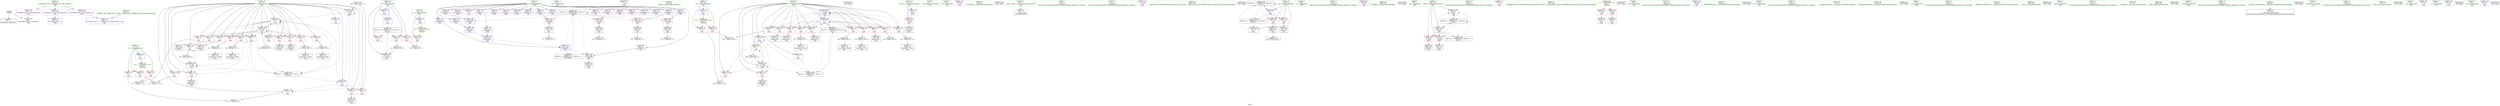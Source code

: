digraph "SVFG" {
	label="SVFG";

	Node0x5570ac5af1e0 [shape=record,color=grey,label="{NodeID: 0\nNullPtr}"];
	Node0x5570ac5af1e0 -> Node0x5570ac5d2420[style=solid];
	Node0x5570ac5af1e0 -> Node0x5570ac5d9cf0[style=solid];
	Node0x5570ac5d5b90 [shape=record,color=grey,label="{NodeID: 263\n144 = Binary(143, 97, )\n}"];
	Node0x5570ac5d5b90 -> Node0x5570ac5da060[style=solid];
	Node0x5570ac5d9ec0 [shape=record,color=blue,label="{NodeID: 180\n15\<--97\nti\<--\nmain\n}"];
	Node0x5570ac5d9ec0 -> Node0x5570ac5eb840[style=dashed];
	Node0x5570ac5d18e0 [shape=record,color=purple,label="{NodeID: 97\n204\<--21\narrayidx43\<--g\nmain\n}"];
	Node0x5570ac5d18e0 -> Node0x5570ac5d9350[style=solid];
	Node0x5570ac5af4e0 [shape=record,color=green,label="{NodeID: 14\n42\<--1\n.str.7\<--dummyObj\nGlob }"];
	Node0x5570ac5d49e0 [shape=record,color=blue,label="{NodeID: 194\n8\<--258\ni\<--inc74\nmain\n}"];
	Node0x5570ac5d49e0 -> Node0x5570ac5d6ec0[style=dashed];
	Node0x5570ac5d49e0 -> Node0x5570ac5d6f90[style=dashed];
	Node0x5570ac5d49e0 -> Node0x5570ac5d7060[style=dashed];
	Node0x5570ac5d49e0 -> Node0x5570ac5d7130[style=dashed];
	Node0x5570ac5d49e0 -> Node0x5570ac5d7200[style=dashed];
	Node0x5570ac5d49e0 -> Node0x5570ac5d72d0[style=dashed];
	Node0x5570ac5d49e0 -> Node0x5570ac5d73a0[style=dashed];
	Node0x5570ac5d49e0 -> Node0x5570ac5d7470[style=dashed];
	Node0x5570ac5d49e0 -> Node0x5570ac5d7540[style=dashed];
	Node0x5570ac5d49e0 -> Node0x5570ac5d7610[style=dashed];
	Node0x5570ac5d49e0 -> Node0x5570ac5da2d0[style=dashed];
	Node0x5570ac5d49e0 -> Node0x5570ac5d49e0[style=dashed];
	Node0x5570ac5d49e0 -> Node0x5570ac5d4ab0[style=dashed];
	Node0x5570ac5d49e0 -> Node0x5570ac5eb340[style=dashed];
	Node0x5570ac5d1420 [shape=record,color=purple,label="{NodeID: 111\n91\<--31\n\<--.str.3\nmain\n}"];
	Node0x5570ac5b49c0 [shape=record,color=green,label="{NodeID: 28\n13\<--14\nca\<--ca_field_insensitive\nGlob }"];
	Node0x5570ac5b49c0 -> Node0x5570ac5d83e0[style=solid];
	Node0x5570ac5b49c0 -> Node0x5570ac5d96f0[style=solid];
	Node0x5570ac5d7060 [shape=record,color=red,label="{NodeID: 125\n175\<--8\n\<--i\nmain\n}"];
	Node0x5570ac5d7060 -> Node0x5570ac5d2b00[style=solid];
	Node0x5570ac5d0a00 [shape=record,color=green,label="{NodeID: 42\n87\<--88\nfreopen\<--freopen_field_insensitive\n}"];
	Node0x5570ac5d7bc0 [shape=record,color=red,label="{NodeID: 139\n190\<--11\n\<--j\nmain\n}"];
	Node0x5570ac5d7bc0 -> Node0x5570ac5d2e40[style=solid];
	Node0x5570ac5d27c0 [shape=record,color=black,label="{NodeID: 56\n134\<--133\nidxprom\<--\nmain\n}"];
	Node0x5570ac5d8720 [shape=record,color=red,label="{NodeID: 153\n130\<--17\n\<--n\nmain\n}"];
	Node0x5570ac5d8720 -> Node0x5570ac5e1b30[style=solid];
	Node0x5570ac5d3320 [shape=record,color=black,label="{NodeID: 70\n213\<--212\nidxprom49\<--\nmain\n}"];
	Node0x5570ac602710 [shape=record,color=black,label="{NodeID: 333\n58 = PHI()\n}"];
	Node0x5570ac5d9280 [shape=record,color=red,label="{NodeID: 167\n193\<--192\n\<--arrayidx34\nmain\n}"];
	Node0x5570ac5d9280 -> Node0x5570ac5d2f10[style=solid];
	Node0x5570ac5d3e80 [shape=record,color=black,label="{NodeID: 84\n75\<--318\nmain_ret\<--\nmain\n}"];
	Node0x5570ac5aed80 [shape=record,color=green,label="{NodeID: 1\n7\<--1\n__dso_handle\<--dummyObj\nGlob }"];
	Node0x5570ac5d5d10 [shape=record,color=grey,label="{NodeID: 264\n198 = Binary(197, 97, )\n}"];
	Node0x5570ac5d5d10 -> Node0x5570ac5d2fe0[style=solid];
	Node0x5570ac5d9f90 [shape=record,color=blue,label="{NodeID: 181\n8\<--97\ni\<--\nmain\n}"];
	Node0x5570ac5d9f90 -> Node0x5570ac5d6c50[style=dashed];
	Node0x5570ac5d9f90 -> Node0x5570ac5d6d20[style=dashed];
	Node0x5570ac5d9f90 -> Node0x5570ac5d6df0[style=dashed];
	Node0x5570ac5d9f90 -> Node0x5570ac5da060[style=dashed];
	Node0x5570ac5d9f90 -> Node0x5570ac5da2d0[style=dashed];
	Node0x5570ac5d19b0 [shape=record,color=purple,label="{NodeID: 98\n211\<--21\narrayidx48\<--g\nmain\n}"];
	Node0x5570ac5af5b0 [shape=record,color=green,label="{NodeID: 15\n44\<--1\n.str.8\<--dummyObj\nGlob }"];
	Node0x5570ac5d4ab0 [shape=record,color=blue,label="{NodeID: 195\n8\<--97\ni\<--\nmain\n}"];
	Node0x5570ac5d4ab0 -> Node0x5570ac5d76e0[style=dashed];
	Node0x5570ac5d4ab0 -> Node0x5570ac5d77b0[style=dashed];
	Node0x5570ac5d4ab0 -> Node0x5570ac5d7880[style=dashed];
	Node0x5570ac5d4ab0 -> Node0x5570ac5d4d20[style=dashed];
	Node0x5570ac5d4ab0 -> Node0x5570ac5eb340[style=dashed];
	Node0x5570ac5d14f0 [shape=record,color=purple,label="{NodeID: 112\n103\<--36\n\<--.str.4\nmain\n}"];
	Node0x5570ac5b4a90 [shape=record,color=green,label="{NodeID: 29\n15\<--16\nti\<--ti_field_insensitive\nGlob }"];
	Node0x5570ac5b4a90 -> Node0x5570ac5d84b0[style=solid];
	Node0x5570ac5b4a90 -> Node0x5570ac5d8580[style=solid];
	Node0x5570ac5b4a90 -> Node0x5570ac5d8650[style=solid];
	Node0x5570ac5b4a90 -> Node0x5570ac5d97f0[style=solid];
	Node0x5570ac5b4a90 -> Node0x5570ac5d9ec0[style=solid];
	Node0x5570ac5b4a90 -> Node0x5570ac5d4df0[style=solid];
	Node0x5570ac5d7130 [shape=record,color=red,label="{NodeID: 126\n186\<--8\n\<--i\nmain\n}"];
	Node0x5570ac5d7130 -> Node0x5570ac5d5890[style=solid];
	Node0x5570ac5d0b00 [shape=record,color=green,label="{NodeID: 43\n94\<--95\n_ZNSirsERi\<--_ZNSirsERi_field_insensitive\n}"];
	Node0x5570ac5d7c90 [shape=record,color=red,label="{NodeID: 140\n201\<--11\n\<--j\nmain\n}"];
	Node0x5570ac5d7c90 -> Node0x5570ac5d6010[style=solid];
	Node0x5570ac5d2890 [shape=record,color=black,label="{NodeID: 57\n164\<--163\nidxprom19\<--\nmain\n}"];
	Node0x5570ac5d87f0 [shape=record,color=red,label="{NodeID: 154\n154\<--17\n\<--n\nmain\n}"];
	Node0x5570ac5d87f0 -> Node0x5570ac5e1e30[style=solid];
	Node0x5570ac5d33f0 [shape=record,color=black,label="{NodeID: 71\n218\<--217\nidxprom51\<--\nmain\n}"];
	Node0x5570ac602810 [shape=record,color=black,label="{NodeID: 334\n104 = PHI()\n}"];
	Node0x5570ac5d9350 [shape=record,color=red,label="{NodeID: 168\n205\<--204\n\<--arrayidx43\nmain\n}"];
	Node0x5570ac5d9350 -> Node0x5570ac5d3180[style=solid];
	Node0x5570ac5d3f50 [shape=record,color=purple,label="{NodeID: 85\n57\<--4\n\<--_ZStL8__ioinit\n__cxx_global_var_init\n}"];
	Node0x5570ac5aea80 [shape=record,color=green,label="{NodeID: 2\n9\<--1\n\<--dummyObj\nCan only get source location for instruction, argument, global var or function.}"];
	Node0x5570ac5d5e90 [shape=record,color=grey,label="{NodeID: 265\n249 = Binary(248, 97, )\n}"];
	Node0x5570ac5d5e90 -> Node0x5570ac5d4910[style=solid];
	Node0x5570ac5da060 [shape=record,color=blue,label="{NodeID: 182\n8\<--144\ni\<--inc\nmain\n}"];
	Node0x5570ac5da060 -> Node0x5570ac5d6c50[style=dashed];
	Node0x5570ac5da060 -> Node0x5570ac5d6d20[style=dashed];
	Node0x5570ac5da060 -> Node0x5570ac5d6df0[style=dashed];
	Node0x5570ac5da060 -> Node0x5570ac5da060[style=dashed];
	Node0x5570ac5da060 -> Node0x5570ac5da2d0[style=dashed];
	Node0x5570ac5d1a80 [shape=record,color=purple,label="{NodeID: 99\n214\<--21\narrayidx50\<--g\nmain\n}"];
	Node0x5570ac5d1a80 -> Node0x5570ac5da540[style=solid];
	Node0x5570ac5af680 [shape=record,color=green,label="{NodeID: 16\n47\<--1\n\<--dummyObj\nCan only get source location for instruction, argument, global var or function.}"];
	Node0x5570ac5d4b80 [shape=record,color=blue,label="{NodeID: 196\n11\<--97\nj\<--\nmain\n}"];
	Node0x5570ac5d4b80 -> Node0x5570ac5d8170[style=dashed];
	Node0x5570ac5d4b80 -> Node0x5570ac5d8240[style=dashed];
	Node0x5570ac5d4b80 -> Node0x5570ac5d8310[style=dashed];
	Node0x5570ac5d4b80 -> Node0x5570ac5d4b80[style=dashed];
	Node0x5570ac5d4b80 -> Node0x5570ac5d4c50[style=dashed];
	Node0x5570ac5d4b80 -> Node0x5570ac5ebd40[style=dashed];
	Node0x5570ac5d15c0 [shape=record,color=purple,label="{NodeID: 113\n111\<--38\n\<--.str.5\nmain\n}"];
	Node0x5570ac5b4b90 [shape=record,color=green,label="{NodeID: 30\n17\<--18\nn\<--n_field_insensitive\nGlob }"];
	Node0x5570ac5b4b90 -> Node0x5570ac5d8720[style=solid];
	Node0x5570ac5b4b90 -> Node0x5570ac5d87f0[style=solid];
	Node0x5570ac5b4b90 -> Node0x5570ac5d88c0[style=solid];
	Node0x5570ac5b4b90 -> Node0x5570ac5d98f0[style=solid];
	Node0x5570ac5d7200 [shape=record,color=red,label="{NodeID: 127\n197\<--8\n\<--i\nmain\n}"];
	Node0x5570ac5d7200 -> Node0x5570ac5d5d10[style=solid];
	Node0x5570ac5d0c00 [shape=record,color=green,label="{NodeID: 44\n105\<--106\n_ZStlsISt11char_traitsIcEERSt13basic_ostreamIcT_ES5_PKc\<--_ZStlsISt11char_traitsIcEERSt13basic_ostreamIcT_ES5_PKc_field_insensitive\n}"];
	Node0x5570ac5d7d60 [shape=record,color=red,label="{NodeID: 141\n212\<--11\n\<--j\nmain\n}"];
	Node0x5570ac5d7d60 -> Node0x5570ac5d3320[style=solid];
	Node0x5570ac5d2960 [shape=record,color=black,label="{NodeID: 58\n167\<--166\nidxprom21\<--\nmain\n}"];
	Node0x5570ac5d88c0 [shape=record,color=red,label="{NodeID: 155\n276\<--17\n\<--n\nmain\n}"];
	Node0x5570ac5d88c0 -> Node0x5570ac5d6610[style=solid];
	Node0x5570ac5d34c0 [shape=record,color=black,label="{NodeID: 72\n222\<--221\nidxprom54\<--add53\nmain\n}"];
	Node0x5570ac602970 [shape=record,color=black,label="{NodeID: 335\n108 = PHI()\n}"];
	Node0x5570ac5de600 [shape=record,color=black,label="{NodeID: 252\n268 = PHI(124, 266, )\n}"];
	Node0x5570ac5d9420 [shape=record,color=red,label="{NodeID: 169\n291\<--290\n\<--arrayidx89\nmain\n}"];
	Node0x5570ac5d9420 -> Node0x5570ac5d3db0[style=solid];
	Node0x5570ac5d4020 [shape=record,color=purple,label="{NodeID: 86\n120\<--21\n\<--g\nmain\n}"];
	Node0x5570ac5b4230 [shape=record,color=green,label="{NodeID: 3\n24\<--1\n.str\<--dummyObj\nGlob }"];
	Node0x5570ac5d6010 [shape=record,color=grey,label="{NodeID: 266\n202 = Binary(201, 97, )\n}"];
	Node0x5570ac5d6010 -> Node0x5570ac5d30b0[style=solid];
	Node0x5570ac5da130 [shape=record,color=blue,label="{NodeID: 183\n78\<--148\nok\<--\nmain\n}"];
	Node0x5570ac5da130 -> Node0x5570ac5f0840[style=dashed];
	Node0x5570ac5d1b50 [shape=record,color=purple,label="{NodeID: 100\n219\<--21\narrayidx52\<--g\nmain\n}"];
	Node0x5570ac5b3680 [shape=record,color=green,label="{NodeID: 17\n97\<--1\n\<--dummyObj\nCan only get source location for instruction, argument, global var or function.}"];
	Node0x5570ac5d4c50 [shape=record,color=blue,label="{NodeID: 197\n11\<--299\nj\<--inc93\nmain\n}"];
	Node0x5570ac5d4c50 -> Node0x5570ac5d8170[style=dashed];
	Node0x5570ac5d4c50 -> Node0x5570ac5d8240[style=dashed];
	Node0x5570ac5d4c50 -> Node0x5570ac5d8310[style=dashed];
	Node0x5570ac5d4c50 -> Node0x5570ac5d4b80[style=dashed];
	Node0x5570ac5d4c50 -> Node0x5570ac5d4c50[style=dashed];
	Node0x5570ac5d4c50 -> Node0x5570ac5ebd40[style=dashed];
	Node0x5570ac5d1690 [shape=record,color=purple,label="{NodeID: 114\n138\<--40\n\<--.str.6\nmain\n}"];
	Node0x5570ac5b4c90 [shape=record,color=green,label="{NodeID: 31\n19\<--20\nm\<--m_field_insensitive\nGlob }"];
	Node0x5570ac5b4c90 -> Node0x5570ac5d8990[style=solid];
	Node0x5570ac5b4c90 -> Node0x5570ac5d8a60[style=solid];
	Node0x5570ac5b4c90 -> Node0x5570ac5d99f0[style=solid];
	Node0x5570ac5d72d0 [shape=record,color=red,label="{NodeID: 128\n209\<--8\n\<--i\nmain\n}"];
	Node0x5570ac5d72d0 -> Node0x5570ac5d3250[style=solid];
	Node0x5570ac5d0d00 [shape=record,color=green,label="{NodeID: 45\n109\<--110\n_ZNSolsEi\<--_ZNSolsEi_field_insensitive\n}"];
	Node0x5570ac5d7e30 [shape=record,color=red,label="{NodeID: 142\n220\<--11\n\<--j\nmain\n}"];
	Node0x5570ac5d7e30 -> Node0x5570ac5df320[style=solid];
	Node0x5570ac5d2a30 [shape=record,color=black,label="{NodeID: 59\n170\<--169\nconv\<--\nmain\n}"];
	Node0x5570ac5d2a30 -> Node0x5570ac5d6190[style=solid];
	Node0x5570ac5d8990 [shape=record,color=red,label="{NodeID: 156\n160\<--19\n\<--m\nmain\n}"];
	Node0x5570ac5d8990 -> Node0x5570ac5d6310[style=solid];
	Node0x5570ac5d3590 [shape=record,color=black,label="{NodeID: 73\n228\<--227\nidxprom57\<--add56\nmain\n}"];
	Node0x5570ac602a70 [shape=record,color=black,label="{NodeID: 336\n112 = PHI()\n}"];
	Node0x5570ac5deba0 [shape=record,color=grey,label="{NodeID: 253\n239 = Binary(238, 97, )\n}"];
	Node0x5570ac5deba0 -> Node0x5570ac5d3800[style=solid];
	Node0x5570ac5d94f0 [shape=record,color=blue,label="{NodeID: 170\n8\<--9\ni\<--\nGlob }"];
	Node0x5570ac5d94f0 -> Node0x5570ac5eb340[style=dashed];
	Node0x5570ac5d40f0 [shape=record,color=purple,label="{NodeID: 87\n135\<--21\narrayidx\<--g\nmain\n}"];
	Node0x5570ac5b34d0 [shape=record,color=green,label="{NodeID: 4\n26\<--1\n.str.1\<--dummyObj\nGlob }"];
	Node0x5570ac5d6190 [shape=record,color=grey,label="{NodeID: 267\n171 = cmp(170, 172, )\n}"];
	Node0x5570ac5da200 [shape=record,color=blue,label="{NodeID: 184\n80\<--122\nfound\<--\nmain\n}"];
	Node0x5570ac5da200 -> Node0x5570ac5f0d40[style=dashed];
	Node0x5570ac5d1c20 [shape=record,color=purple,label="{NodeID: 101\n223\<--21\narrayidx55\<--g\nmain\n}"];
	Node0x5570ac5d1c20 -> Node0x5570ac5da610[style=solid];
	Node0x5570ac5b3750 [shape=record,color=green,label="{NodeID: 18\n122\<--1\n\<--dummyObj\nCan only get source location for instruction, argument, global var or function.}"];
	Node0x5570ac5d4d20 [shape=record,color=blue,label="{NodeID: 198\n8\<--305\ni\<--inc97\nmain\n}"];
	Node0x5570ac5d4d20 -> Node0x5570ac5d76e0[style=dashed];
	Node0x5570ac5d4d20 -> Node0x5570ac5d77b0[style=dashed];
	Node0x5570ac5d4d20 -> Node0x5570ac5d7880[style=dashed];
	Node0x5570ac5d4d20 -> Node0x5570ac5d4d20[style=dashed];
	Node0x5570ac5d4d20 -> Node0x5570ac5eb340[style=dashed];
	Node0x5570ac5d6860 [shape=record,color=purple,label="{NodeID: 115\n293\<--42\n\<--.str.7\nmain\n}"];
	Node0x5570ac5b4d90 [shape=record,color=green,label="{NodeID: 32\n21\<--23\ng\<--g_field_insensitive\nGlob }"];
	Node0x5570ac5b4d90 -> Node0x5570ac5d4020[style=solid];
	Node0x5570ac5b4d90 -> Node0x5570ac5d40f0[style=solid];
	Node0x5570ac5b4d90 -> Node0x5570ac5d41c0[style=solid];
	Node0x5570ac5b4d90 -> Node0x5570ac5d4290[style=solid];
	Node0x5570ac5b4d90 -> Node0x5570ac5d4360[style=solid];
	Node0x5570ac5b4d90 -> Node0x5570ac5d4430[style=solid];
	Node0x5570ac5b4d90 -> Node0x5570ac5d4500[style=solid];
	Node0x5570ac5b4d90 -> Node0x5570ac5d45d0[style=solid];
	Node0x5570ac5b4d90 -> Node0x5570ac5d46a0[style=solid];
	Node0x5570ac5b4d90 -> Node0x5570ac5d4770[style=solid];
	Node0x5570ac5b4d90 -> Node0x5570ac5d1810[style=solid];
	Node0x5570ac5b4d90 -> Node0x5570ac5d18e0[style=solid];
	Node0x5570ac5b4d90 -> Node0x5570ac5d19b0[style=solid];
	Node0x5570ac5b4d90 -> Node0x5570ac5d1a80[style=solid];
	Node0x5570ac5b4d90 -> Node0x5570ac5d1b50[style=solid];
	Node0x5570ac5b4d90 -> Node0x5570ac5d1c20[style=solid];
	Node0x5570ac5b4d90 -> Node0x5570ac5d1cf0[style=solid];
	Node0x5570ac5b4d90 -> Node0x5570ac5d1dc0[style=solid];
	Node0x5570ac5b4d90 -> Node0x5570ac5d1e90[style=solid];
	Node0x5570ac5b4d90 -> Node0x5570ac5d1f60[style=solid];
	Node0x5570ac5b4d90 -> Node0x5570ac5d1010[style=solid];
	Node0x5570ac5b4d90 -> Node0x5570ac5d10e0[style=solid];
	Node0x5570ac5d73a0 [shape=record,color=red,label="{NodeID: 129\n217\<--8\n\<--i\nmain\n}"];
	Node0x5570ac5d73a0 -> Node0x5570ac5d33f0[style=solid];
	Node0x5570ac5d0e00 [shape=record,color=green,label="{NodeID: 46\n114\<--115\n_ZSt4endlIcSt11char_traitsIcEERSt13basic_ostreamIT_T0_ES6_\<--_ZSt4endlIcSt11char_traitsIcEERSt13basic_ostreamIT_T0_ES6__field_insensitive\n}"];
	Node0x5570ac5f3e40 [shape=record,color=yellow,style=double,label="{NodeID: 309\n2V_1 = ENCHI(MR_2V_0)\npts\{1 \}\nFun[main]}"];
	Node0x5570ac5f3e40 -> Node0x5570ac5d8b30[style=dashed];
	Node0x5570ac5f3e40 -> Node0x5570ac5d8c00[style=dashed];
	Node0x5570ac5d7f00 [shape=record,color=red,label="{NodeID: 143\n230\<--11\n\<--j\nmain\n}"];
	Node0x5570ac5d7f00 -> Node0x5570ac5d3660[style=solid];
	Node0x5570ac5d2b00 [shape=record,color=black,label="{NodeID: 60\n176\<--175\nidxprom24\<--\nmain\n}"];
	Node0x5570ac5d8a60 [shape=record,color=red,label="{NodeID: 157\n282\<--19\n\<--m\nmain\n}"];
	Node0x5570ac5d8a60 -> Node0x5570ac5d6790[style=solid];
	Node0x5570ac5d3660 [shape=record,color=black,label="{NodeID: 74\n231\<--230\nidxprom59\<--\nmain\n}"];
	Node0x5570ac602b70 [shape=record,color=black,label="{NodeID: 337\n113 = PHI()\n}"];
	Node0x5570ac5ded20 [shape=record,color=grey,label="{NodeID: 254\n299 = Binary(298, 97, )\n}"];
	Node0x5570ac5ded20 -> Node0x5570ac5d4c50[style=solid];
	Node0x5570ac5d95f0 [shape=record,color=blue,label="{NodeID: 171\n11\<--9\nj\<--\nGlob }"];
	Node0x5570ac5d95f0 -> Node0x5570ac5ebd40[style=dashed];
	Node0x5570ac5d41c0 [shape=record,color=purple,label="{NodeID: 88\n136\<--21\narraydecay\<--g\nmain\n}"];
	Node0x5570ac5b3560 [shape=record,color=green,label="{NodeID: 5\n28\<--1\nstdin\<--dummyObj\nGlob }"];
	Node0x5570ac5d6310 [shape=record,color=grey,label="{NodeID: 268\n161 = cmp(159, 160, )\n}"];
	Node0x5570ac5da2d0 [shape=record,color=blue,label="{NodeID: 185\n8\<--97\ni\<--\nmain\n}"];
	Node0x5570ac5da2d0 -> Node0x5570ac5d6ec0[style=dashed];
	Node0x5570ac5da2d0 -> Node0x5570ac5d6f90[style=dashed];
	Node0x5570ac5da2d0 -> Node0x5570ac5d7060[style=dashed];
	Node0x5570ac5da2d0 -> Node0x5570ac5d7130[style=dashed];
	Node0x5570ac5da2d0 -> Node0x5570ac5d7200[style=dashed];
	Node0x5570ac5da2d0 -> Node0x5570ac5d72d0[style=dashed];
	Node0x5570ac5da2d0 -> Node0x5570ac5d73a0[style=dashed];
	Node0x5570ac5da2d0 -> Node0x5570ac5d7470[style=dashed];
	Node0x5570ac5da2d0 -> Node0x5570ac5d7540[style=dashed];
	Node0x5570ac5da2d0 -> Node0x5570ac5d7610[style=dashed];
	Node0x5570ac5da2d0 -> Node0x5570ac5da2d0[style=dashed];
	Node0x5570ac5da2d0 -> Node0x5570ac5d49e0[style=dashed];
	Node0x5570ac5da2d0 -> Node0x5570ac5d4ab0[style=dashed];
	Node0x5570ac5da2d0 -> Node0x5570ac5eb340[style=dashed];
	Node0x5570ac5d1cf0 [shape=record,color=purple,label="{NodeID: 102\n229\<--21\narrayidx58\<--g\nmain\n}"];
	Node0x5570ac5b3820 [shape=record,color=green,label="{NodeID: 19\n123\<--1\n\<--dummyObj\nCan only get source location for instruction, argument, global var or function.}"];
	Node0x5570ac5eb340 [shape=record,color=black,label="{NodeID: 282\nMR_4V_2 = PHI(MR_4V_13, MR_4V_1, )\npts\{10 \}\n}"];
	Node0x5570ac5eb340 -> Node0x5570ac5d9f90[style=dashed];
	Node0x5570ac5d4df0 [shape=record,color=blue,label="{NodeID: 199\n15\<--315\nti\<--inc104\nmain\n}"];
	Node0x5570ac5d4df0 -> Node0x5570ac5eb840[style=dashed];
	Node0x5570ac5d68f0 [shape=record,color=purple,label="{NodeID: 116\n309\<--44\n\<--.str.8\nmain\n}"];
	Node0x5570ac5b4e90 [shape=record,color=green,label="{NodeID: 33\n46\<--50\nllvm.global_ctors\<--llvm.global_ctors_field_insensitive\nGlob }"];
	Node0x5570ac5b4e90 -> Node0x5570ac5d6980[style=solid];
	Node0x5570ac5b4e90 -> Node0x5570ac5d6a50[style=solid];
	Node0x5570ac5b4e90 -> Node0x5570ac5d6b50[style=solid];
	Node0x5570ac5d7470 [shape=record,color=red,label="{NodeID: 130\n226\<--8\n\<--i\nmain\n}"];
	Node0x5570ac5d7470 -> Node0x5570ac5df020[style=solid];
	Node0x5570ac5d0f00 [shape=record,color=green,label="{NodeID: 47\n116\<--117\n_ZNSolsEPFRSoS_E\<--_ZNSolsEPFRSoS_E_field_insensitive\n}"];
	Node0x5570ac5d7fd0 [shape=record,color=red,label="{NodeID: 144\n238\<--11\n\<--j\nmain\n}"];
	Node0x5570ac5d7fd0 -> Node0x5570ac5deba0[style=solid];
	Node0x5570ac5d2bd0 [shape=record,color=black,label="{NodeID: 61\n180\<--179\nidxprom26\<--add\nmain\n}"];
	Node0x5570ac5d8b30 [shape=record,color=red,label="{NodeID: 158\n83\<--28\n\<--stdin\nmain\n}"];
	Node0x5570ac5d8b30 -> Node0x5570ac5d2620[style=solid];
	Node0x5570ac5d3730 [shape=record,color=black,label="{NodeID: 75\n236\<--235\nidxprom62\<--add61\nmain\n}"];
	Node0x5570ac602c40 [shape=record,color=black,label="{NodeID: 338\n118 = PHI()\n}"];
	Node0x5570ac5deea0 [shape=record,color=grey,label="{NodeID: 255\n305 = Binary(304, 97, )\n}"];
	Node0x5570ac5deea0 -> Node0x5570ac5d4d20[style=solid];
	Node0x5570ac5d96f0 [shape=record,color=blue,label="{NodeID: 172\n13\<--9\nca\<--\nGlob }"];
	Node0x5570ac5d96f0 -> Node0x5570ac5f4b20[style=dashed];
	Node0x5570ac5d4290 [shape=record,color=purple,label="{NodeID: 89\n137\<--21\nadd.ptr\<--g\nmain\n}"];
	Node0x5570ac5b2c10 [shape=record,color=green,label="{NodeID: 6\n29\<--1\n.str.2\<--dummyObj\nGlob }"];
	Node0x5570ac5d6490 [shape=record,color=grey,label="{NodeID: 269\n184 = cmp(183, 172, )\n}"];
	Node0x5570ac5da3a0 [shape=record,color=blue,label="{NodeID: 186\n11\<--97\nj\<--\nmain\n}"];
	Node0x5570ac5da3a0 -> Node0x5570ac5d7950[style=dashed];
	Node0x5570ac5da3a0 -> Node0x5570ac5d7a20[style=dashed];
	Node0x5570ac5da3a0 -> Node0x5570ac5d7af0[style=dashed];
	Node0x5570ac5da3a0 -> Node0x5570ac5d7bc0[style=dashed];
	Node0x5570ac5da3a0 -> Node0x5570ac5d7c90[style=dashed];
	Node0x5570ac5da3a0 -> Node0x5570ac5d7d60[style=dashed];
	Node0x5570ac5da3a0 -> Node0x5570ac5d7e30[style=dashed];
	Node0x5570ac5da3a0 -> Node0x5570ac5d7f00[style=dashed];
	Node0x5570ac5da3a0 -> Node0x5570ac5d7fd0[style=dashed];
	Node0x5570ac5da3a0 -> Node0x5570ac5d80a0[style=dashed];
	Node0x5570ac5da3a0 -> Node0x5570ac5da3a0[style=dashed];
	Node0x5570ac5da3a0 -> Node0x5570ac5d4910[style=dashed];
	Node0x5570ac5da3a0 -> Node0x5570ac5f1c40[style=dashed];
	Node0x5570ac5d1dc0 [shape=record,color=purple,label="{NodeID: 103\n232\<--21\narrayidx60\<--g\nmain\n}"];
	Node0x5570ac5d1dc0 -> Node0x5570ac5da6e0[style=solid];
	Node0x5570ac5b38f0 [shape=record,color=green,label="{NodeID: 20\n124\<--1\n\<--dummyObj\nCan only get source location for instruction, argument, global var or function.}"];
	Node0x5570ac5eb840 [shape=record,color=black,label="{NodeID: 283\nMR_10V_3 = PHI(MR_10V_4, MR_10V_2, )\npts\{16 \}\n}"];
	Node0x5570ac5eb840 -> Node0x5570ac5d84b0[style=dashed];
	Node0x5570ac5eb840 -> Node0x5570ac5d8580[style=dashed];
	Node0x5570ac5eb840 -> Node0x5570ac5d8650[style=dashed];
	Node0x5570ac5eb840 -> Node0x5570ac5d4df0[style=dashed];
	Node0x5570ac5d6980 [shape=record,color=purple,label="{NodeID: 117\n353\<--46\nllvm.global_ctors_0\<--llvm.global_ctors\nGlob }"];
	Node0x5570ac5d6980 -> Node0x5570ac5d9af0[style=solid];
	Node0x5570ac5d03e0 [shape=record,color=green,label="{NodeID: 34\n51\<--52\n__cxx_global_var_init\<--__cxx_global_var_init_field_insensitive\n}"];
	Node0x5570ac5d7540 [shape=record,color=red,label="{NodeID: 131\n234\<--8\n\<--i\nmain\n}"];
	Node0x5570ac5d7540 -> Node0x5570ac5df4a0[style=solid];
	Node0x5570ac5d2020 [shape=record,color=green,label="{NodeID: 48\n125\<--126\nllvm.memset.p0i8.i64\<--llvm.memset.p0i8.i64_field_insensitive\n}"];
	Node0x5570ac5d80a0 [shape=record,color=red,label="{NodeID: 145\n248\<--11\n\<--j\nmain\n}"];
	Node0x5570ac5d80a0 -> Node0x5570ac5d5e90[style=solid];
	Node0x5570ac5d2ca0 [shape=record,color=black,label="{NodeID: 62\n183\<--182\nconv28\<--\nmain\n}"];
	Node0x5570ac5d2ca0 -> Node0x5570ac5d6490[style=solid];
	Node0x5570ac5d8c00 [shape=record,color=red,label="{NodeID: 159\n89\<--33\n\<--stdout\nmain\n}"];
	Node0x5570ac5d8c00 -> Node0x5570ac5d26f0[style=solid];
	Node0x5570ac5d3800 [shape=record,color=black,label="{NodeID: 76\n240\<--239\nidxprom65\<--add64\nmain\n}"];
	Node0x5570ac602d70 [shape=record,color=black,label="{NodeID: 339\n119 = PHI()\n}"];
	Node0x5570ac5df020 [shape=record,color=grey,label="{NodeID: 256\n227 = Binary(226, 97, )\n}"];
	Node0x5570ac5df020 -> Node0x5570ac5d3590[style=solid];
	Node0x5570ac5d97f0 [shape=record,color=blue,label="{NodeID: 173\n15\<--9\nti\<--\nGlob }"];
	Node0x5570ac5d97f0 -> Node0x5570ac5d9ec0[style=dashed];
	Node0x5570ac5d4360 [shape=record,color=purple,label="{NodeID: 90\n165\<--21\narrayidx20\<--g\nmain\n}"];
	Node0x5570ac5b2ca0 [shape=record,color=green,label="{NodeID: 7\n31\<--1\n.str.3\<--dummyObj\nGlob }"];
	Node0x5570ac5d6610 [shape=record,color=grey,label="{NodeID: 270\n277 = cmp(275, 276, )\n}"];
	Node0x5570ac5da470 [shape=record,color=blue,label="{NodeID: 187\n80\<--148\nfound\<--\nmain\n}"];
	Node0x5570ac5da470 -> Node0x5570ac5d8f40[style=dashed];
	Node0x5570ac5da470 -> Node0x5570ac5d9010[style=dashed];
	Node0x5570ac5da470 -> Node0x5570ac5da200[style=dashed];
	Node0x5570ac5da470 -> Node0x5570ac5ec740[style=dashed];
	Node0x5570ac5da470 -> Node0x5570ac5f0d40[style=dashed];
	Node0x5570ac5d1e90 [shape=record,color=purple,label="{NodeID: 104\n237\<--21\narrayidx63\<--g\nmain\n}"];
	Node0x5570ac5b39c0 [shape=record,color=green,label="{NodeID: 21\n148\<--1\n\<--dummyObj\nCan only get source location for instruction, argument, global var or function.}"];
	Node0x5570ac5ebd40 [shape=record,color=black,label="{NodeID: 284\nMR_6V_2 = PHI(MR_6V_13, MR_6V_1, )\npts\{12 \}\n}"];
	Node0x5570ac5ebd40 -> Node0x5570ac5da3a0[style=dashed];
	Node0x5570ac5ebd40 -> Node0x5570ac5f1c40[style=dashed];
	Node0x5570ac5d6a50 [shape=record,color=purple,label="{NodeID: 118\n354\<--46\nllvm.global_ctors_1\<--llvm.global_ctors\nGlob }"];
	Node0x5570ac5d6a50 -> Node0x5570ac5d9bf0[style=solid];
	Node0x5570ac5d0470 [shape=record,color=green,label="{NodeID: 35\n55\<--56\n_ZNSt8ios_base4InitC1Ev\<--_ZNSt8ios_base4InitC1Ev_field_insensitive\n}"];
	Node0x5570ac5d7610 [shape=record,color=red,label="{NodeID: 132\n257\<--8\n\<--i\nmain\n}"];
	Node0x5570ac5d7610 -> Node0x5570ac5df620[style=solid];
	Node0x5570ac5d2120 [shape=record,color=green,label="{NodeID: 49\n140\<--141\nscanf\<--scanf_field_insensitive\n}"];
	Node0x5570ac5f4b20 [shape=record,color=yellow,style=double,label="{NodeID: 312\n8V_1 = ENCHI(MR_8V_0)\npts\{14 \}\nFun[main]}"];
	Node0x5570ac5f4b20 -> Node0x5570ac5d83e0[style=dashed];
	Node0x5570ac5d8170 [shape=record,color=red,label="{NodeID: 146\n281\<--11\n\<--j\nmain\n}"];
	Node0x5570ac5d8170 -> Node0x5570ac5d6790[style=solid];
	Node0x5570ac5d2d70 [shape=record,color=black,label="{NodeID: 63\n188\<--187\nidxprom31\<--add30\nmain\n}"];
	Node0x5570ac5d8cd0 [shape=record,color=red,label="{NodeID: 160\n318\<--76\n\<--retval\nmain\n}"];
	Node0x5570ac5d8cd0 -> Node0x5570ac5d3e80[style=solid];
	Node0x5570ac5d38d0 [shape=record,color=black,label="{NodeID: 77\n253\<--252\ntobool\<--\nmain\n}"];
	Node0x5570ac602e40 [shape=record,color=black,label="{NodeID: 340\n294 = PHI()\n}"];
	Node0x5570ac5df1a0 [shape=record,color=grey,label="{NodeID: 257\n179 = Binary(178, 97, )\n}"];
	Node0x5570ac5df1a0 -> Node0x5570ac5d2bd0[style=solid];
	Node0x5570ac5d98f0 [shape=record,color=blue,label="{NodeID: 174\n17\<--9\nn\<--\nGlob }"];
	Node0x5570ac5d98f0 -> Node0x5570ac5f4ce0[style=dashed];
	Node0x5570ac5d4430 [shape=record,color=purple,label="{NodeID: 91\n168\<--21\narrayidx22\<--g\nmain\n}"];
	Node0x5570ac5d4430 -> Node0x5570ac5d90e0[style=solid];
	Node0x5570ac5b2d30 [shape=record,color=green,label="{NodeID: 8\n33\<--1\nstdout\<--dummyObj\nGlob }"];
	Node0x5570ac5d6790 [shape=record,color=grey,label="{NodeID: 271\n283 = cmp(281, 282, )\n}"];
	Node0x5570ac5da540 [shape=record,color=blue,label="{NodeID: 188\n214\<--216\narrayidx50\<--\nmain\n}"];
	Node0x5570ac5da540 -> Node0x5570ac5da610[style=dashed];
	Node0x5570ac5d1f60 [shape=record,color=purple,label="{NodeID: 105\n241\<--21\narrayidx66\<--g\nmain\n}"];
	Node0x5570ac5d1f60 -> Node0x5570ac5da7b0[style=solid];
	Node0x5570ac5b3a90 [shape=record,color=green,label="{NodeID: 22\n172\<--1\n\<--dummyObj\nCan only get source location for instruction, argument, global var or function.}"];
	Node0x5570ac5ec240 [shape=record,color=black,label="{NodeID: 285\nMR_18V_2 = PHI(MR_18V_9, MR_18V_1, )\npts\{79 \}\n}"];
	Node0x5570ac5ec240 -> Node0x5570ac5da130[style=dashed];
	Node0x5570ac5d6b50 [shape=record,color=purple,label="{NodeID: 119\n355\<--46\nllvm.global_ctors_2\<--llvm.global_ctors\nGlob }"];
	Node0x5570ac5d6b50 -> Node0x5570ac5d9cf0[style=solid];
	Node0x5570ac5d0500 [shape=record,color=green,label="{NodeID: 36\n61\<--62\n__cxa_atexit\<--__cxa_atexit_field_insensitive\n}"];
	Node0x5570ac5f0840 [shape=record,color=black,label="{NodeID: 299\nMR_18V_5 = PHI(MR_18V_8, MR_18V_4, )\npts\{79 \}\n}"];
	Node0x5570ac5f0840 -> Node0x5570ac5d8da0[style=dashed];
	Node0x5570ac5f0840 -> Node0x5570ac5d8e70[style=dashed];
	Node0x5570ac5f0840 -> Node0x5570ac5d4840[style=dashed];
	Node0x5570ac5f0840 -> Node0x5570ac5ec240[style=dashed];
	Node0x5570ac5f0840 -> Node0x5570ac5f0840[style=dashed];
	Node0x5570ac5d76e0 [shape=record,color=red,label="{NodeID: 133\n275\<--8\n\<--i\nmain\n}"];
	Node0x5570ac5d76e0 -> Node0x5570ac5d6610[style=solid];
	Node0x5570ac5d2220 [shape=record,color=green,label="{NodeID: 50\n295\<--296\nprintf\<--printf_field_insensitive\n}"];
	Node0x5570ac5d8240 [shape=record,color=red,label="{NodeID: 147\n288\<--11\n\<--j\nmain\n}"];
	Node0x5570ac5d8240 -> Node0x5570ac5d3ce0[style=solid];
	Node0x5570ac5d2e40 [shape=record,color=black,label="{NodeID: 64\n191\<--190\nidxprom33\<--\nmain\n}"];
	Node0x5570ac5d8da0 [shape=record,color=red,label="{NodeID: 161\n265\<--78\n\<--ok\nmain\n}"];
	Node0x5570ac5d8da0 -> Node0x5570ac5d3a70[style=solid];
	Node0x5570ac5d39a0 [shape=record,color=black,label="{NodeID: 78\n263\<--262\ntobool76\<--\nmain\n}"];
	Node0x5570ac602f10 [shape=record,color=black,label="{NodeID: 341\n302 = PHI()\n}"];
	Node0x5570ac5df320 [shape=record,color=grey,label="{NodeID: 258\n221 = Binary(220, 97, )\n}"];
	Node0x5570ac5df320 -> Node0x5570ac5d34c0[style=solid];
	Node0x5570ac5d99f0 [shape=record,color=blue,label="{NodeID: 175\n19\<--9\nm\<--\nGlob }"];
	Node0x5570ac5d99f0 -> Node0x5570ac5f4dc0[style=dashed];
	Node0x5570ac5d4500 [shape=record,color=purple,label="{NodeID: 92\n177\<--21\narrayidx25\<--g\nmain\n}"];
	Node0x5570ac5b2dc0 [shape=record,color=green,label="{NodeID: 9\n34\<--1\n_ZSt3cin\<--dummyObj\nGlob }"];
	Node0x5570ac5e1830 [shape=record,color=grey,label="{NodeID: 272\n207 = cmp(206, 172, )\n}"];
	Node0x5570ac5da610 [shape=record,color=blue,label="{NodeID: 189\n223\<--225\narrayidx55\<--\nmain\n}"];
	Node0x5570ac5da610 -> Node0x5570ac5da6e0[style=dashed];
	Node0x5570ac5d1010 [shape=record,color=purple,label="{NodeID: 106\n287\<--21\narrayidx87\<--g\nmain\n}"];
	Node0x5570ac5b3b60 [shape=record,color=green,label="{NodeID: 23\n216\<--1\n\<--dummyObj\nCan only get source location for instruction, argument, global var or function.}"];
	Node0x5570ac5ec740 [shape=record,color=black,label="{NodeID: 286\nMR_20V_2 = PHI(MR_20V_8, MR_20V_1, )\npts\{81 \}\n}"];
	Node0x5570ac5ec740 -> Node0x5570ac5da200[style=dashed];
	Node0x5570ac5d6c50 [shape=record,color=red,label="{NodeID: 120\n129\<--8\n\<--i\nmain\n}"];
	Node0x5570ac5d6c50 -> Node0x5570ac5e1b30[style=solid];
	Node0x5570ac5d0590 [shape=record,color=green,label="{NodeID: 37\n60\<--66\n_ZNSt8ios_base4InitD1Ev\<--_ZNSt8ios_base4InitD1Ev_field_insensitive\n}"];
	Node0x5570ac5d0590 -> Node0x5570ac5d2520[style=solid];
	Node0x5570ac5f0d40 [shape=record,color=black,label="{NodeID: 300\nMR_20V_5 = PHI(MR_20V_7, MR_20V_4, )\npts\{81 \}\n}"];
	Node0x5570ac5f0d40 -> Node0x5570ac5d8f40[style=dashed];
	Node0x5570ac5f0d40 -> Node0x5570ac5d9010[style=dashed];
	Node0x5570ac5f0d40 -> Node0x5570ac5da200[style=dashed];
	Node0x5570ac5f0d40 -> Node0x5570ac5da470[style=dashed];
	Node0x5570ac5f0d40 -> Node0x5570ac5ec740[style=dashed];
	Node0x5570ac5f0d40 -> Node0x5570ac5f0d40[style=dashed];
	Node0x5570ac5d77b0 [shape=record,color=red,label="{NodeID: 134\n285\<--8\n\<--i\nmain\n}"];
	Node0x5570ac5d77b0 -> Node0x5570ac5d3c10[style=solid];
	Node0x5570ac5d2320 [shape=record,color=green,label="{NodeID: 51\n48\<--349\n_GLOBAL__sub_I_Qifeng.Chen_0_1.cpp\<--_GLOBAL__sub_I_Qifeng.Chen_0_1.cpp_field_insensitive\n}"];
	Node0x5570ac5d2320 -> Node0x5570ac5d9bf0[style=solid];
	Node0x5570ac5f4ce0 [shape=record,color=yellow,style=double,label="{NodeID: 314\n12V_1 = ENCHI(MR_12V_0)\npts\{18 \}\nFun[main]}"];
	Node0x5570ac5f4ce0 -> Node0x5570ac5d8720[style=dashed];
	Node0x5570ac5f4ce0 -> Node0x5570ac5d87f0[style=dashed];
	Node0x5570ac5f4ce0 -> Node0x5570ac5d88c0[style=dashed];
	Node0x5570ac5d8310 [shape=record,color=red,label="{NodeID: 148\n298\<--11\n\<--j\nmain\n}"];
	Node0x5570ac5d8310 -> Node0x5570ac5ded20[style=solid];
	Node0x5570ac5d2f10 [shape=record,color=black,label="{NodeID: 65\n194\<--193\nconv35\<--\nmain\n}"];
	Node0x5570ac5d2f10 -> Node0x5570ac5e1cb0[style=solid];
	Node0x5570ac5d8e70 [shape=record,color=red,label="{NodeID: 162\n270\<--78\n\<--ok\nmain\n}"];
	Node0x5570ac5d8e70 -> Node0x5570ac5d3b40[style=solid];
	Node0x5570ac5d3a70 [shape=record,color=black,label="{NodeID: 79\n266\<--265\ntobool77\<--\nmain\n}"];
	Node0x5570ac5d3a70 -> Node0x5570ac5de600[style=solid];
	Node0x5570ac603010 [shape=record,color=black,label="{NodeID: 342\n310 = PHI()\n}"];
	Node0x5570ac5df4a0 [shape=record,color=grey,label="{NodeID: 259\n235 = Binary(234, 97, )\n}"];
	Node0x5570ac5df4a0 -> Node0x5570ac5d3730[style=solid];
	Node0x5570ac5d9af0 [shape=record,color=blue,label="{NodeID: 176\n353\<--47\nllvm.global_ctors_0\<--\nGlob }"];
	Node0x5570ac5d45d0 [shape=record,color=purple,label="{NodeID: 93\n181\<--21\narrayidx27\<--g\nmain\n}"];
	Node0x5570ac5d45d0 -> Node0x5570ac5d91b0[style=solid];
	Node0x5570ac5b2e90 [shape=record,color=green,label="{NodeID: 10\n35\<--1\n_ZSt4cout\<--dummyObj\nGlob }"];
	Node0x5570ac5e19b0 [shape=record,color=grey,label="{NodeID: 273\n101 = cmp(99, 100, )\n}"];
	Node0x5570ac5da6e0 [shape=record,color=blue,label="{NodeID: 190\n232\<--225\narrayidx60\<--\nmain\n}"];
	Node0x5570ac5da6e0 -> Node0x5570ac5da7b0[style=dashed];
	Node0x5570ac5d10e0 [shape=record,color=purple,label="{NodeID: 107\n290\<--21\narrayidx89\<--g\nmain\n}"];
	Node0x5570ac5d10e0 -> Node0x5570ac5d9420[style=solid];
	Node0x5570ac5b3c30 [shape=record,color=green,label="{NodeID: 24\n225\<--1\n\<--dummyObj\nCan only get source location for instruction, argument, global var or function.}"];
	Node0x5570ac5ecc40 [shape=record,color=black,label="{NodeID: 287\nMR_22V_2 = PHI(MR_22V_11, MR_22V_1, )\npts\{230000 \}\n}"];
	Node0x5570ac5ecc40 -> Node0x5570ac5f1240[style=dashed];
	Node0x5570ac5d6d20 [shape=record,color=red,label="{NodeID: 121\n133\<--8\n\<--i\nmain\n}"];
	Node0x5570ac5d6d20 -> Node0x5570ac5d27c0[style=solid];
	Node0x5570ac5d0690 [shape=record,color=green,label="{NodeID: 38\n73\<--74\nmain\<--main_field_insensitive\n}"];
	Node0x5570ac5f1240 [shape=record,color=black,label="{NodeID: 301\nMR_22V_4 = PHI(MR_22V_10, MR_22V_3, )\npts\{230000 \}\n}"];
	Node0x5570ac5f1240 -> Node0x5570ac5d90e0[style=dashed];
	Node0x5570ac5f1240 -> Node0x5570ac5d91b0[style=dashed];
	Node0x5570ac5f1240 -> Node0x5570ac5d9280[style=dashed];
	Node0x5570ac5f1240 -> Node0x5570ac5d9350[style=dashed];
	Node0x5570ac5f1240 -> Node0x5570ac5d9420[style=dashed];
	Node0x5570ac5f1240 -> Node0x5570ac5da540[style=dashed];
	Node0x5570ac5f1240 -> Node0x5570ac5ecc40[style=dashed];
	Node0x5570ac5f1240 -> Node0x5570ac5f1240[style=dashed];
	Node0x5570ac5d7880 [shape=record,color=red,label="{NodeID: 135\n304\<--8\n\<--i\nmain\n}"];
	Node0x5570ac5d7880 -> Node0x5570ac5deea0[style=solid];
	Node0x5570ac5d2420 [shape=record,color=black,label="{NodeID: 52\n2\<--3\ndummyVal\<--dummyVal\n}"];
	Node0x5570ac5f4dc0 [shape=record,color=yellow,style=double,label="{NodeID: 315\n14V_1 = ENCHI(MR_14V_0)\npts\{20 \}\nFun[main]}"];
	Node0x5570ac5f4dc0 -> Node0x5570ac5d8990[style=dashed];
	Node0x5570ac5f4dc0 -> Node0x5570ac5d8a60[style=dashed];
	Node0x5570ac5d83e0 [shape=record,color=red,label="{NodeID: 149\n100\<--13\n\<--ca\nmain\n}"];
	Node0x5570ac5d83e0 -> Node0x5570ac5e19b0[style=solid];
	Node0x5570ac5d2fe0 [shape=record,color=black,label="{NodeID: 66\n199\<--198\nidxprom39\<--add38\nmain\n}"];
	Node0x5570ac5d8f40 [shape=record,color=red,label="{NodeID: 163\n252\<--80\n\<--found\nmain\n}"];
	Node0x5570ac5d8f40 -> Node0x5570ac5d38d0[style=solid];
	Node0x5570ac5d3b40 [shape=record,color=black,label="{NodeID: 80\n271\<--270\ntobool78\<--\nmain\n}"];
	Node0x5570ac603170 [shape=record,color=black,label="{NodeID: 343\n311 = PHI()\n}"];
	Node0x5570ac5df620 [shape=record,color=grey,label="{NodeID: 260\n258 = Binary(257, 97, )\n}"];
	Node0x5570ac5df620 -> Node0x5570ac5d49e0[style=solid];
	Node0x5570ac5d9bf0 [shape=record,color=blue,label="{NodeID: 177\n354\<--48\nllvm.global_ctors_1\<--_GLOBAL__sub_I_Qifeng.Chen_0_1.cpp\nGlob }"];
	Node0x5570ac5d46a0 [shape=record,color=purple,label="{NodeID: 94\n189\<--21\narrayidx32\<--g\nmain\n}"];
	Node0x5570ac5af270 [shape=record,color=green,label="{NodeID: 11\n36\<--1\n.str.4\<--dummyObj\nGlob }"];
	Node0x5570ac5e1b30 [shape=record,color=grey,label="{NodeID: 274\n131 = cmp(129, 130, )\n}"];
	Node0x5570ac5da7b0 [shape=record,color=blue,label="{NodeID: 191\n241\<--216\narrayidx66\<--\nmain\n}"];
	Node0x5570ac5da7b0 -> Node0x5570ac5d9420[style=dashed];
	Node0x5570ac5da7b0 -> Node0x5570ac5ecc40[style=dashed];
	Node0x5570ac5da7b0 -> Node0x5570ac5f1240[style=dashed];
	Node0x5570ac5d11b0 [shape=record,color=purple,label="{NodeID: 108\n84\<--24\n\<--.str\nmain\n}"];
	Node0x5570ac5b4750 [shape=record,color=green,label="{NodeID: 25\n4\<--6\n_ZStL8__ioinit\<--_ZStL8__ioinit_field_insensitive\nGlob }"];
	Node0x5570ac5b4750 -> Node0x5570ac5d3f50[style=solid];
	Node0x5570ac5d6df0 [shape=record,color=red,label="{NodeID: 122\n143\<--8\n\<--i\nmain\n}"];
	Node0x5570ac5d6df0 -> Node0x5570ac5d5b90[style=solid];
	Node0x5570ac5d0790 [shape=record,color=green,label="{NodeID: 39\n76\<--77\nretval\<--retval_field_insensitive\nmain\n}"];
	Node0x5570ac5d0790 -> Node0x5570ac5d8cd0[style=solid];
	Node0x5570ac5d0790 -> Node0x5570ac5d9df0[style=solid];
	Node0x5570ac5d7950 [shape=record,color=red,label="{NodeID: 136\n159\<--11\n\<--j\nmain\n}"];
	Node0x5570ac5d7950 -> Node0x5570ac5d6310[style=solid];
	Node0x5570ac5d2520 [shape=record,color=black,label="{NodeID: 53\n59\<--60\n\<--_ZNSt8ios_base4InitD1Ev\nCan only get source location for instruction, argument, global var or function.}"];
	Node0x5570ac5d84b0 [shape=record,color=red,label="{NodeID: 150\n99\<--15\n\<--ti\nmain\n}"];
	Node0x5570ac5d84b0 -> Node0x5570ac5e19b0[style=solid];
	Node0x5570ac5d30b0 [shape=record,color=black,label="{NodeID: 67\n203\<--202\nidxprom42\<--add41\nmain\n}"];
	Node0x5570ac5d9010 [shape=record,color=red,label="{NodeID: 164\n262\<--80\n\<--found\nmain\n}"];
	Node0x5570ac5d9010 -> Node0x5570ac5d39a0[style=solid];
	Node0x5570ac5d3c10 [shape=record,color=black,label="{NodeID: 81\n286\<--285\nidxprom86\<--\nmain\n}"];
	Node0x5570ac5d5890 [shape=record,color=grey,label="{NodeID: 261\n187 = Binary(186, 97, )\n}"];
	Node0x5570ac5d5890 -> Node0x5570ac5d2d70[style=solid];
	Node0x5570ac5d9cf0 [shape=record,color=blue, style = dotted,label="{NodeID: 178\n355\<--3\nllvm.global_ctors_2\<--dummyVal\nGlob }"];
	Node0x5570ac5d4770 [shape=record,color=purple,label="{NodeID: 95\n192\<--21\narrayidx34\<--g\nmain\n}"];
	Node0x5570ac5d4770 -> Node0x5570ac5d9280[style=solid];
	Node0x5570ac5af340 [shape=record,color=green,label="{NodeID: 12\n38\<--1\n.str.5\<--dummyObj\nGlob }"];
	Node0x5570ac5e1cb0 [shape=record,color=grey,label="{NodeID: 275\n195 = cmp(194, 172, )\n}"];
	Node0x5570ac5d4840 [shape=record,color=blue,label="{NodeID: 192\n78\<--122\nok\<--\nmain\n}"];
	Node0x5570ac5d4840 -> Node0x5570ac5d8da0[style=dashed];
	Node0x5570ac5d4840 -> Node0x5570ac5d8e70[style=dashed];
	Node0x5570ac5d4840 -> Node0x5570ac5ec240[style=dashed];
	Node0x5570ac5d4840 -> Node0x5570ac5f0840[style=dashed];
	Node0x5570ac5d1280 [shape=record,color=purple,label="{NodeID: 109\n85\<--26\n\<--.str.1\nmain\n}"];
	Node0x5570ac5b4820 [shape=record,color=green,label="{NodeID: 26\n8\<--10\ni\<--i_field_insensitive\nGlob }"];
	Node0x5570ac5b4820 -> Node0x5570ac5d6c50[style=solid];
	Node0x5570ac5b4820 -> Node0x5570ac5d6d20[style=solid];
	Node0x5570ac5b4820 -> Node0x5570ac5d6df0[style=solid];
	Node0x5570ac5b4820 -> Node0x5570ac5d6ec0[style=solid];
	Node0x5570ac5b4820 -> Node0x5570ac5d6f90[style=solid];
	Node0x5570ac5b4820 -> Node0x5570ac5d7060[style=solid];
	Node0x5570ac5b4820 -> Node0x5570ac5d7130[style=solid];
	Node0x5570ac5b4820 -> Node0x5570ac5d7200[style=solid];
	Node0x5570ac5b4820 -> Node0x5570ac5d72d0[style=solid];
	Node0x5570ac5b4820 -> Node0x5570ac5d73a0[style=solid];
	Node0x5570ac5b4820 -> Node0x5570ac5d7470[style=solid];
	Node0x5570ac5b4820 -> Node0x5570ac5d7540[style=solid];
	Node0x5570ac5b4820 -> Node0x5570ac5d7610[style=solid];
	Node0x5570ac5b4820 -> Node0x5570ac5d76e0[style=solid];
	Node0x5570ac5b4820 -> Node0x5570ac5d77b0[style=solid];
	Node0x5570ac5b4820 -> Node0x5570ac5d7880[style=solid];
	Node0x5570ac5b4820 -> Node0x5570ac5d94f0[style=solid];
	Node0x5570ac5b4820 -> Node0x5570ac5d9f90[style=solid];
	Node0x5570ac5b4820 -> Node0x5570ac5da060[style=solid];
	Node0x5570ac5b4820 -> Node0x5570ac5da2d0[style=solid];
	Node0x5570ac5b4820 -> Node0x5570ac5d49e0[style=solid];
	Node0x5570ac5b4820 -> Node0x5570ac5d4ab0[style=solid];
	Node0x5570ac5b4820 -> Node0x5570ac5d4d20[style=solid];
	Node0x5570ac5d6ec0 [shape=record,color=red,label="{NodeID: 123\n153\<--8\n\<--i\nmain\n}"];
	Node0x5570ac5d6ec0 -> Node0x5570ac5e1e30[style=solid];
	Node0x5570ac5d0860 [shape=record,color=green,label="{NodeID: 40\n78\<--79\nok\<--ok_field_insensitive\nmain\n}"];
	Node0x5570ac5d0860 -> Node0x5570ac5d8da0[style=solid];
	Node0x5570ac5d0860 -> Node0x5570ac5d8e70[style=solid];
	Node0x5570ac5d0860 -> Node0x5570ac5da130[style=solid];
	Node0x5570ac5d0860 -> Node0x5570ac5d4840[style=solid];
	Node0x5570ac5f1c40 [shape=record,color=black,label="{NodeID: 303\nMR_6V_8 = PHI(MR_6V_6, MR_6V_4, )\npts\{12 \}\n}"];
	Node0x5570ac5f1c40 -> Node0x5570ac5da3a0[style=dashed];
	Node0x5570ac5f1c40 -> Node0x5570ac5d4b80[style=dashed];
	Node0x5570ac5f1c40 -> Node0x5570ac5ebd40[style=dashed];
	Node0x5570ac5f1c40 -> Node0x5570ac5f1c40[style=dashed];
	Node0x5570ac5d7a20 [shape=record,color=red,label="{NodeID: 137\n166\<--11\n\<--j\nmain\n}"];
	Node0x5570ac5d7a20 -> Node0x5570ac5d2960[style=solid];
	Node0x5570ac5d2620 [shape=record,color=black,label="{NodeID: 54\n86\<--83\ncall\<--\nmain\n}"];
	Node0x5570ac5d8580 [shape=record,color=red,label="{NodeID: 151\n107\<--15\n\<--ti\nmain\n}"];
	Node0x5570ac5d3180 [shape=record,color=black,label="{NodeID: 68\n206\<--205\nconv44\<--\nmain\n}"];
	Node0x5570ac5d3180 -> Node0x5570ac5e1830[style=solid];
	Node0x5570ac602510 [shape=record,color=black,label="{NodeID: 331\n93 = PHI()\n}"];
	Node0x5570ac5d90e0 [shape=record,color=red,label="{NodeID: 165\n169\<--168\n\<--arrayidx22\nmain\n}"];
	Node0x5570ac5d90e0 -> Node0x5570ac5d2a30[style=solid];
	Node0x5570ac5d3ce0 [shape=record,color=black,label="{NodeID: 82\n289\<--288\nidxprom88\<--\nmain\n}"];
	Node0x5570ac5d5a10 [shape=record,color=grey,label="{NodeID: 262\n315 = Binary(314, 97, )\n}"];
	Node0x5570ac5d5a10 -> Node0x5570ac5d4df0[style=solid];
	Node0x5570ac5d9df0 [shape=record,color=blue,label="{NodeID: 179\n76\<--9\nretval\<--\nmain\n}"];
	Node0x5570ac5d9df0 -> Node0x5570ac5d8cd0[style=dashed];
	Node0x5570ac5d1810 [shape=record,color=purple,label="{NodeID: 96\n200\<--21\narrayidx40\<--g\nmain\n}"];
	Node0x5570ac5af410 [shape=record,color=green,label="{NodeID: 13\n40\<--1\n.str.6\<--dummyObj\nGlob }"];
	Node0x5570ac5e1e30 [shape=record,color=grey,label="{NodeID: 276\n155 = cmp(153, 154, )\n}"];
	Node0x5570ac5d4910 [shape=record,color=blue,label="{NodeID: 193\n11\<--249\nj\<--inc69\nmain\n}"];
	Node0x5570ac5d4910 -> Node0x5570ac5d7950[style=dashed];
	Node0x5570ac5d4910 -> Node0x5570ac5d7a20[style=dashed];
	Node0x5570ac5d4910 -> Node0x5570ac5d7af0[style=dashed];
	Node0x5570ac5d4910 -> Node0x5570ac5d7bc0[style=dashed];
	Node0x5570ac5d4910 -> Node0x5570ac5d7c90[style=dashed];
	Node0x5570ac5d4910 -> Node0x5570ac5d7d60[style=dashed];
	Node0x5570ac5d4910 -> Node0x5570ac5d7e30[style=dashed];
	Node0x5570ac5d4910 -> Node0x5570ac5d7f00[style=dashed];
	Node0x5570ac5d4910 -> Node0x5570ac5d7fd0[style=dashed];
	Node0x5570ac5d4910 -> Node0x5570ac5d80a0[style=dashed];
	Node0x5570ac5d4910 -> Node0x5570ac5da3a0[style=dashed];
	Node0x5570ac5d4910 -> Node0x5570ac5d4910[style=dashed];
	Node0x5570ac5d4910 -> Node0x5570ac5f1c40[style=dashed];
	Node0x5570ac5d1350 [shape=record,color=purple,label="{NodeID: 110\n90\<--29\n\<--.str.2\nmain\n}"];
	Node0x5570ac5b48f0 [shape=record,color=green,label="{NodeID: 27\n11\<--12\nj\<--j_field_insensitive\nGlob }"];
	Node0x5570ac5b48f0 -> Node0x5570ac5d7950[style=solid];
	Node0x5570ac5b48f0 -> Node0x5570ac5d7a20[style=solid];
	Node0x5570ac5b48f0 -> Node0x5570ac5d7af0[style=solid];
	Node0x5570ac5b48f0 -> Node0x5570ac5d7bc0[style=solid];
	Node0x5570ac5b48f0 -> Node0x5570ac5d7c90[style=solid];
	Node0x5570ac5b48f0 -> Node0x5570ac5d7d60[style=solid];
	Node0x5570ac5b48f0 -> Node0x5570ac5d7e30[style=solid];
	Node0x5570ac5b48f0 -> Node0x5570ac5d7f00[style=solid];
	Node0x5570ac5b48f0 -> Node0x5570ac5d7fd0[style=solid];
	Node0x5570ac5b48f0 -> Node0x5570ac5d80a0[style=solid];
	Node0x5570ac5b48f0 -> Node0x5570ac5d8170[style=solid];
	Node0x5570ac5b48f0 -> Node0x5570ac5d8240[style=solid];
	Node0x5570ac5b48f0 -> Node0x5570ac5d8310[style=solid];
	Node0x5570ac5b48f0 -> Node0x5570ac5d95f0[style=solid];
	Node0x5570ac5b48f0 -> Node0x5570ac5da3a0[style=solid];
	Node0x5570ac5b48f0 -> Node0x5570ac5d4910[style=solid];
	Node0x5570ac5b48f0 -> Node0x5570ac5d4b80[style=solid];
	Node0x5570ac5b48f0 -> Node0x5570ac5d4c50[style=solid];
	Node0x5570ac5d6f90 [shape=record,color=red,label="{NodeID: 124\n163\<--8\n\<--i\nmain\n}"];
	Node0x5570ac5d6f90 -> Node0x5570ac5d2890[style=solid];
	Node0x5570ac5d0930 [shape=record,color=green,label="{NodeID: 41\n80\<--81\nfound\<--found_field_insensitive\nmain\n}"];
	Node0x5570ac5d0930 -> Node0x5570ac5d8f40[style=solid];
	Node0x5570ac5d0930 -> Node0x5570ac5d9010[style=solid];
	Node0x5570ac5d0930 -> Node0x5570ac5da200[style=solid];
	Node0x5570ac5d0930 -> Node0x5570ac5da470[style=solid];
	Node0x5570ac5d7af0 [shape=record,color=red,label="{NodeID: 138\n178\<--11\n\<--j\nmain\n}"];
	Node0x5570ac5d7af0 -> Node0x5570ac5df1a0[style=solid];
	Node0x5570ac5d26f0 [shape=record,color=black,label="{NodeID: 55\n92\<--89\ncall1\<--\nmain\n}"];
	Node0x5570ac5d8650 [shape=record,color=red,label="{NodeID: 152\n314\<--15\n\<--ti\nmain\n}"];
	Node0x5570ac5d8650 -> Node0x5570ac5d5a10[style=solid];
	Node0x5570ac5d3250 [shape=record,color=black,label="{NodeID: 69\n210\<--209\nidxprom47\<--\nmain\n}"];
	Node0x5570ac602610 [shape=record,color=black,label="{NodeID: 332\n139 = PHI()\n}"];
	Node0x5570ac5d91b0 [shape=record,color=red,label="{NodeID: 166\n182\<--181\n\<--arrayidx27\nmain\n}"];
	Node0x5570ac5d91b0 -> Node0x5570ac5d2ca0[style=solid];
	Node0x5570ac5d3db0 [shape=record,color=black,label="{NodeID: 83\n292\<--291\nconv90\<--\nmain\n}"];
}
